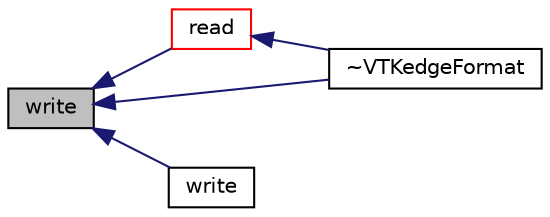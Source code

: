 digraph "write"
{
  bgcolor="transparent";
  edge [fontname="Helvetica",fontsize="10",labelfontname="Helvetica",labelfontsize="10"];
  node [fontname="Helvetica",fontsize="10",shape=record];
  rankdir="LR";
  Node183 [label="write",height=0.2,width=0.4,color="black", fillcolor="grey75", style="filled", fontcolor="black"];
  Node183 -> Node184 [dir="back",color="midnightblue",fontsize="10",style="solid",fontname="Helvetica"];
  Node184 [label="read",height=0.2,width=0.4,color="red",URL="$a22545.html#a464ebd67acbdff0014d4dae69e3ec4be",tooltip="Read from file. "];
  Node184 -> Node186 [dir="back",color="midnightblue",fontsize="10",style="solid",fontname="Helvetica"];
  Node186 [label="~VTKedgeFormat",height=0.2,width=0.4,color="black",URL="$a22545.html#a6c03b97c97219c8b0a9aafdbb166d61a",tooltip="Destructor. "];
  Node183 -> Node187 [dir="back",color="midnightblue",fontsize="10",style="solid",fontname="Helvetica"];
  Node187 [label="write",height=0.2,width=0.4,color="black",URL="$a22545.html#a01c3b83ec613ee5baee3f67a188e98b1",tooltip="Write object file. "];
  Node183 -> Node186 [dir="back",color="midnightblue",fontsize="10",style="solid",fontname="Helvetica"];
}
